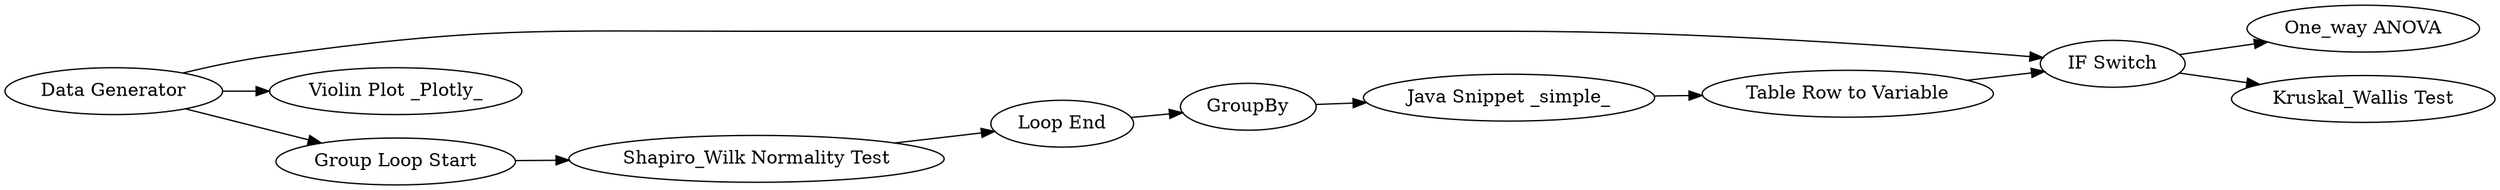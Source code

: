 digraph {
	15 -> 19
	29 -> 28
	28 -> 30
	31 -> 19
	30 -> 34
	34 -> 31
	15 -> 36
	19 -> 18
	27 -> 29
	15 -> 27
	19 -> 13
	27 [label="Group Loop Start"]
	13 [label="Kruskal_Wallis Test"]
	34 [label="Java Snippet _simple_"]
	29 [label="Shapiro_Wilk Normality Test"]
	28 [label="Loop End"]
	36 [label="Violin Plot _Plotly_"]
	31 [label="Table Row to Variable"]
	18 [label="One_way ANOVA"]
	15 [label="Data Generator"]
	30 [label=GroupBy]
	19 [label="IF Switch"]
	rankdir=LR
}
